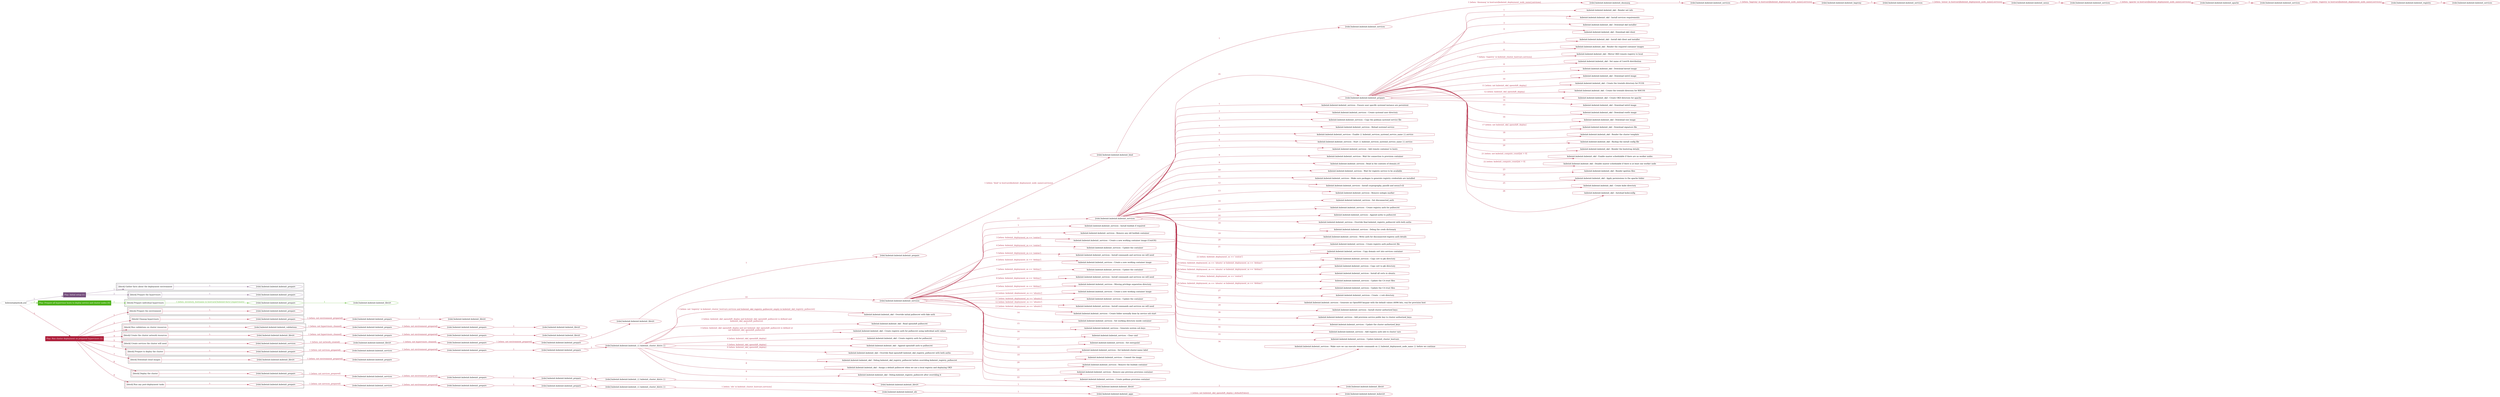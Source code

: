 digraph {
	graph [concentrate=true ordering=in rankdir=LR ratio=fill]
	edge [esep=5 sep=10]
	"kubeinit/playbook.yml" [id=root_node style=dotted]
	play_7244cbca [label="Play: Initial setup (1)" color="#764f7d" fontcolor="#ffffff" id=play_7244cbca shape=box style=filled tooltip=localhost]
	"kubeinit/playbook.yml" -> play_7244cbca [label="1 " color="#764f7d" fontcolor="#764f7d" id=edge_8c46cb9f labeltooltip="1 " tooltip="1 "]
	subgraph "kubeinit.kubeinit.kubeinit_prepare" {
		role_056309fc [label="[role] kubeinit.kubeinit.kubeinit_prepare" color="#764f7d" id=role_056309fc tooltip="kubeinit.kubeinit.kubeinit_prepare"]
	}
	subgraph "kubeinit.kubeinit.kubeinit_prepare" {
		role_f5d8a296 [label="[role] kubeinit.kubeinit.kubeinit_prepare" color="#764f7d" id=role_f5d8a296 tooltip="kubeinit.kubeinit.kubeinit_prepare"]
	}
	subgraph "Play: Initial setup (1)" {
		play_7244cbca -> block_8e453657 [label=1 color="#764f7d" fontcolor="#764f7d" id=edge_1a73a350 labeltooltip=1 tooltip=1]
		subgraph cluster_block_8e453657 {
			block_8e453657 [label="[block] Gather facts about the deployment environment" color="#764f7d" id=block_8e453657 labeltooltip="Gather facts about the deployment environment" shape=box tooltip="Gather facts about the deployment environment"]
			block_8e453657 -> role_056309fc [label="1 " color="#764f7d" fontcolor="#764f7d" id=edge_3c47a708 labeltooltip="1 " tooltip="1 "]
		}
		play_7244cbca -> block_e63cddb7 [label=2 color="#764f7d" fontcolor="#764f7d" id=edge_880c8cf2 labeltooltip=2 tooltip=2]
		subgraph cluster_block_e63cddb7 {
			block_e63cddb7 [label="[block] Prepare the hypervisors" color="#764f7d" id=block_e63cddb7 labeltooltip="Prepare the hypervisors" shape=box tooltip="Prepare the hypervisors"]
			block_e63cddb7 -> role_f5d8a296 [label="1 " color="#764f7d" fontcolor="#764f7d" id=edge_1d570bc6 labeltooltip="1 " tooltip="1 "]
		}
	}
	play_3b3c76b0 [label="Play: Prepare all hypervisor hosts to deploy service and cluster nodes (0)" color="#4eb319" fontcolor="#ffffff" id=play_3b3c76b0 shape=box style=filled tooltip="Play: Prepare all hypervisor hosts to deploy service and cluster nodes (0)"]
	"kubeinit/playbook.yml" -> play_3b3c76b0 [label="2 " color="#4eb319" fontcolor="#4eb319" id=edge_30462426 labeltooltip="2 " tooltip="2 "]
	subgraph "kubeinit.kubeinit.kubeinit_libvirt" {
		role_2f7f8d1a [label="[role] kubeinit.kubeinit.kubeinit_libvirt" color="#4eb319" id=role_2f7f8d1a tooltip="kubeinit.kubeinit.kubeinit_libvirt"]
	}
	subgraph "kubeinit.kubeinit.kubeinit_prepare" {
		role_120aa540 [label="[role] kubeinit.kubeinit.kubeinit_prepare" color="#4eb319" id=role_120aa540 tooltip="kubeinit.kubeinit.kubeinit_prepare"]
		role_120aa540 -> role_2f7f8d1a [label="1 " color="#4eb319" fontcolor="#4eb319" id=edge_52e67042 labeltooltip="1 " tooltip="1 "]
	}
	subgraph "Play: Prepare all hypervisor hosts to deploy service and cluster nodes (0)" {
		play_3b3c76b0 -> block_cb09d1ff [label=1 color="#4eb319" fontcolor="#4eb319" id=edge_22bba109 labeltooltip=1 tooltip=1]
		subgraph cluster_block_cb09d1ff {
			block_cb09d1ff [label="[block] Prepare individual hypervisors" color="#4eb319" id=block_cb09d1ff labeltooltip="Prepare individual hypervisors" shape=box tooltip="Prepare individual hypervisors"]
			block_cb09d1ff -> role_120aa540 [label="1 [when: inventory_hostname in hostvars['kubeinit-facts'].hypervisors]" color="#4eb319" fontcolor="#4eb319" id=edge_58343ee6 labeltooltip="1 [when: inventory_hostname in hostvars['kubeinit-facts'].hypervisors]" tooltip="1 [when: inventory_hostname in hostvars['kubeinit-facts'].hypervisors]"]
		}
	}
	play_9c817968 [label="Play: Run cluster deployment on prepared hypervisors (1)" color="#ae1e3a" fontcolor="#ffffff" id=play_9c817968 shape=box style=filled tooltip=localhost]
	"kubeinit/playbook.yml" -> play_9c817968 [label="3 " color="#ae1e3a" fontcolor="#ae1e3a" id=edge_6f5fa4b4 labeltooltip="3 " tooltip="3 "]
	subgraph "kubeinit.kubeinit.kubeinit_prepare" {
		role_dfc78613 [label="[role] kubeinit.kubeinit.kubeinit_prepare" color="#ae1e3a" id=role_dfc78613 tooltip="kubeinit.kubeinit.kubeinit_prepare"]
	}
	subgraph "kubeinit.kubeinit.kubeinit_libvirt" {
		role_387c5509 [label="[role] kubeinit.kubeinit.kubeinit_libvirt" color="#ae1e3a" id=role_387c5509 tooltip="kubeinit.kubeinit.kubeinit_libvirt"]
	}
	subgraph "kubeinit.kubeinit.kubeinit_prepare" {
		role_ab0425a8 [label="[role] kubeinit.kubeinit.kubeinit_prepare" color="#ae1e3a" id=role_ab0425a8 tooltip="kubeinit.kubeinit.kubeinit_prepare"]
		role_ab0425a8 -> role_387c5509 [label="1 " color="#ae1e3a" fontcolor="#ae1e3a" id=edge_b695eee0 labeltooltip="1 " tooltip="1 "]
	}
	subgraph "kubeinit.kubeinit.kubeinit_prepare" {
		role_d4614990 [label="[role] kubeinit.kubeinit.kubeinit_prepare" color="#ae1e3a" id=role_d4614990 tooltip="kubeinit.kubeinit.kubeinit_prepare"]
		role_d4614990 -> role_ab0425a8 [label="1 [when: not environment_prepared]" color="#ae1e3a" fontcolor="#ae1e3a" id=edge_4e7cb09f labeltooltip="1 [when: not environment_prepared]" tooltip="1 [when: not environment_prepared]"]
	}
	subgraph "kubeinit.kubeinit.kubeinit_libvirt" {
		role_7d8de131 [label="[role] kubeinit.kubeinit.kubeinit_libvirt" color="#ae1e3a" id=role_7d8de131 tooltip="kubeinit.kubeinit.kubeinit_libvirt"]
	}
	subgraph "kubeinit.kubeinit.kubeinit_prepare" {
		role_255103a4 [label="[role] kubeinit.kubeinit.kubeinit_prepare" color="#ae1e3a" id=role_255103a4 tooltip="kubeinit.kubeinit.kubeinit_prepare"]
		role_255103a4 -> role_7d8de131 [label="1 " color="#ae1e3a" fontcolor="#ae1e3a" id=edge_34afaaf1 labeltooltip="1 " tooltip="1 "]
	}
	subgraph "kubeinit.kubeinit.kubeinit_prepare" {
		role_d8319e9c [label="[role] kubeinit.kubeinit.kubeinit_prepare" color="#ae1e3a" id=role_d8319e9c tooltip="kubeinit.kubeinit.kubeinit_prepare"]
		role_d8319e9c -> role_255103a4 [label="1 [when: not environment_prepared]" color="#ae1e3a" fontcolor="#ae1e3a" id=edge_5851f68f labeltooltip="1 [when: not environment_prepared]" tooltip="1 [when: not environment_prepared]"]
	}
	subgraph "kubeinit.kubeinit.kubeinit_validations" {
		role_1ff087bc [label="[role] kubeinit.kubeinit.kubeinit_validations" color="#ae1e3a" id=role_1ff087bc tooltip="kubeinit.kubeinit.kubeinit_validations"]
		role_1ff087bc -> role_d8319e9c [label="1 [when: not hypervisors_cleaned]" color="#ae1e3a" fontcolor="#ae1e3a" id=edge_7f6b2266 labeltooltip="1 [when: not hypervisors_cleaned]" tooltip="1 [when: not hypervisors_cleaned]"]
	}
	subgraph "kubeinit.kubeinit.kubeinit_libvirt" {
		role_61f7b7c7 [label="[role] kubeinit.kubeinit.kubeinit_libvirt" color="#ae1e3a" id=role_61f7b7c7 tooltip="kubeinit.kubeinit.kubeinit_libvirt"]
	}
	subgraph "kubeinit.kubeinit.kubeinit_prepare" {
		role_a86eeb10 [label="[role] kubeinit.kubeinit.kubeinit_prepare" color="#ae1e3a" id=role_a86eeb10 tooltip="kubeinit.kubeinit.kubeinit_prepare"]
		role_a86eeb10 -> role_61f7b7c7 [label="1 " color="#ae1e3a" fontcolor="#ae1e3a" id=edge_d2c24a15 labeltooltip="1 " tooltip="1 "]
	}
	subgraph "kubeinit.kubeinit.kubeinit_prepare" {
		role_4b166888 [label="[role] kubeinit.kubeinit.kubeinit_prepare" color="#ae1e3a" id=role_4b166888 tooltip="kubeinit.kubeinit.kubeinit_prepare"]
		role_4b166888 -> role_a86eeb10 [label="1 [when: not environment_prepared]" color="#ae1e3a" fontcolor="#ae1e3a" id=edge_db6a1db3 labeltooltip="1 [when: not environment_prepared]" tooltip="1 [when: not environment_prepared]"]
	}
	subgraph "kubeinit.kubeinit.kubeinit_libvirt" {
		role_df77749a [label="[role] kubeinit.kubeinit.kubeinit_libvirt" color="#ae1e3a" id=role_df77749a tooltip="kubeinit.kubeinit.kubeinit_libvirt"]
		role_df77749a -> role_4b166888 [label="1 [when: not hypervisors_cleaned]" color="#ae1e3a" fontcolor="#ae1e3a" id=edge_80adf46d labeltooltip="1 [when: not hypervisors_cleaned]" tooltip="1 [when: not hypervisors_cleaned]"]
	}
	subgraph "kubeinit.kubeinit.kubeinit_services" {
		role_42ec4fb4 [label="[role] kubeinit.kubeinit.kubeinit_services" color="#ae1e3a" id=role_42ec4fb4 tooltip="kubeinit.kubeinit.kubeinit_services"]
	}
	subgraph "kubeinit.kubeinit.kubeinit_registry" {
		role_f5d7eaae [label="[role] kubeinit.kubeinit.kubeinit_registry" color="#ae1e3a" id=role_f5d7eaae tooltip="kubeinit.kubeinit.kubeinit_registry"]
		role_f5d7eaae -> role_42ec4fb4 [label="1 " color="#ae1e3a" fontcolor="#ae1e3a" id=edge_e398753b labeltooltip="1 " tooltip="1 "]
	}
	subgraph "kubeinit.kubeinit.kubeinit_services" {
		role_2dd66c61 [label="[role] kubeinit.kubeinit.kubeinit_services" color="#ae1e3a" id=role_2dd66c61 tooltip="kubeinit.kubeinit.kubeinit_services"]
		role_2dd66c61 -> role_f5d7eaae [label="1 [when: 'registry' in hostvars[kubeinit_deployment_node_name].services]" color="#ae1e3a" fontcolor="#ae1e3a" id=edge_a56c59ac labeltooltip="1 [when: 'registry' in hostvars[kubeinit_deployment_node_name].services]" tooltip="1 [when: 'registry' in hostvars[kubeinit_deployment_node_name].services]"]
	}
	subgraph "kubeinit.kubeinit.kubeinit_apache" {
		role_d6082b2e [label="[role] kubeinit.kubeinit.kubeinit_apache" color="#ae1e3a" id=role_d6082b2e tooltip="kubeinit.kubeinit.kubeinit_apache"]
		role_d6082b2e -> role_2dd66c61 [label="1 " color="#ae1e3a" fontcolor="#ae1e3a" id=edge_42e15c46 labeltooltip="1 " tooltip="1 "]
	}
	subgraph "kubeinit.kubeinit.kubeinit_services" {
		role_679e1859 [label="[role] kubeinit.kubeinit.kubeinit_services" color="#ae1e3a" id=role_679e1859 tooltip="kubeinit.kubeinit.kubeinit_services"]
		role_679e1859 -> role_d6082b2e [label="1 [when: 'apache' in hostvars[kubeinit_deployment_node_name].services]" color="#ae1e3a" fontcolor="#ae1e3a" id=edge_440a480d labeltooltip="1 [when: 'apache' in hostvars[kubeinit_deployment_node_name].services]" tooltip="1 [when: 'apache' in hostvars[kubeinit_deployment_node_name].services]"]
	}
	subgraph "kubeinit.kubeinit.kubeinit_nexus" {
		role_3b9dc1d5 [label="[role] kubeinit.kubeinit.kubeinit_nexus" color="#ae1e3a" id=role_3b9dc1d5 tooltip="kubeinit.kubeinit.kubeinit_nexus"]
		role_3b9dc1d5 -> role_679e1859 [label="1 " color="#ae1e3a" fontcolor="#ae1e3a" id=edge_3bd56dc3 labeltooltip="1 " tooltip="1 "]
	}
	subgraph "kubeinit.kubeinit.kubeinit_services" {
		role_73e7c7c5 [label="[role] kubeinit.kubeinit.kubeinit_services" color="#ae1e3a" id=role_73e7c7c5 tooltip="kubeinit.kubeinit.kubeinit_services"]
		role_73e7c7c5 -> role_3b9dc1d5 [label="1 [when: 'nexus' in hostvars[kubeinit_deployment_node_name].services]" color="#ae1e3a" fontcolor="#ae1e3a" id=edge_f7e229b3 labeltooltip="1 [when: 'nexus' in hostvars[kubeinit_deployment_node_name].services]" tooltip="1 [when: 'nexus' in hostvars[kubeinit_deployment_node_name].services]"]
	}
	subgraph "kubeinit.kubeinit.kubeinit_haproxy" {
		role_35895338 [label="[role] kubeinit.kubeinit.kubeinit_haproxy" color="#ae1e3a" id=role_35895338 tooltip="kubeinit.kubeinit.kubeinit_haproxy"]
		role_35895338 -> role_73e7c7c5 [label="1 " color="#ae1e3a" fontcolor="#ae1e3a" id=edge_2d04643c labeltooltip="1 " tooltip="1 "]
	}
	subgraph "kubeinit.kubeinit.kubeinit_services" {
		role_4cca491d [label="[role] kubeinit.kubeinit.kubeinit_services" color="#ae1e3a" id=role_4cca491d tooltip="kubeinit.kubeinit.kubeinit_services"]
		role_4cca491d -> role_35895338 [label="1 [when: 'haproxy' in hostvars[kubeinit_deployment_node_name].services]" color="#ae1e3a" fontcolor="#ae1e3a" id=edge_1f01b32f labeltooltip="1 [when: 'haproxy' in hostvars[kubeinit_deployment_node_name].services]" tooltip="1 [when: 'haproxy' in hostvars[kubeinit_deployment_node_name].services]"]
	}
	subgraph "kubeinit.kubeinit.kubeinit_dnsmasq" {
		role_6620469e [label="[role] kubeinit.kubeinit.kubeinit_dnsmasq" color="#ae1e3a" id=role_6620469e tooltip="kubeinit.kubeinit.kubeinit_dnsmasq"]
		role_6620469e -> role_4cca491d [label="1 " color="#ae1e3a" fontcolor="#ae1e3a" id=edge_05216822 labeltooltip="1 " tooltip="1 "]
	}
	subgraph "kubeinit.kubeinit.kubeinit_services" {
		role_5835843b [label="[role] kubeinit.kubeinit.kubeinit_services" color="#ae1e3a" id=role_5835843b tooltip="kubeinit.kubeinit.kubeinit_services"]
		role_5835843b -> role_6620469e [label="1 [when: 'dnsmasq' in hostvars[kubeinit_deployment_node_name].services]" color="#ae1e3a" fontcolor="#ae1e3a" id=edge_e4ce5abf labeltooltip="1 [when: 'dnsmasq' in hostvars[kubeinit_deployment_node_name].services]" tooltip="1 [when: 'dnsmasq' in hostvars[kubeinit_deployment_node_name].services]"]
	}
	subgraph "kubeinit.kubeinit.kubeinit_bind" {
		role_25ae6ed9 [label="[role] kubeinit.kubeinit.kubeinit_bind" color="#ae1e3a" id=role_25ae6ed9 tooltip="kubeinit.kubeinit.kubeinit_bind"]
		role_25ae6ed9 -> role_5835843b [label="1 " color="#ae1e3a" fontcolor="#ae1e3a" id=edge_f360071b labeltooltip="1 " tooltip="1 "]
	}
	subgraph "kubeinit.kubeinit.kubeinit_prepare" {
		role_aa363654 [label="[role] kubeinit.kubeinit.kubeinit_prepare" color="#ae1e3a" id=role_aa363654 tooltip="kubeinit.kubeinit.kubeinit_prepare"]
		role_aa363654 -> role_25ae6ed9 [label="1 [when: 'bind' in hostvars[kubeinit_deployment_node_name].services]" color="#ae1e3a" fontcolor="#ae1e3a" id=edge_71e5c7a3 labeltooltip="1 [when: 'bind' in hostvars[kubeinit_deployment_node_name].services]" tooltip="1 [when: 'bind' in hostvars[kubeinit_deployment_node_name].services]"]
	}
	subgraph "kubeinit.kubeinit.kubeinit_libvirt" {
		role_3ba80bcf [label="[role] kubeinit.kubeinit.kubeinit_libvirt" color="#ae1e3a" id=role_3ba80bcf tooltip="kubeinit.kubeinit.kubeinit_libvirt"]
		role_3ba80bcf -> role_aa363654 [label="1 " color="#ae1e3a" fontcolor="#ae1e3a" id=edge_e6f963f7 labeltooltip="1 " tooltip="1 "]
	}
	subgraph "kubeinit.kubeinit.kubeinit_prepare" {
		role_ff5cf996 [label="[role] kubeinit.kubeinit.kubeinit_prepare" color="#ae1e3a" id=role_ff5cf996 tooltip="kubeinit.kubeinit.kubeinit_prepare"]
		role_ff5cf996 -> role_3ba80bcf [label="1 " color="#ae1e3a" fontcolor="#ae1e3a" id=edge_f5a60d33 labeltooltip="1 " tooltip="1 "]
	}
	subgraph "kubeinit.kubeinit.kubeinit_prepare" {
		role_6962d2d2 [label="[role] kubeinit.kubeinit.kubeinit_prepare" color="#ae1e3a" id=role_6962d2d2 tooltip="kubeinit.kubeinit.kubeinit_prepare"]
		role_6962d2d2 -> role_ff5cf996 [label="1 [when: not environment_prepared]" color="#ae1e3a" fontcolor="#ae1e3a" id=edge_9edd0f63 labeltooltip="1 [when: not environment_prepared]" tooltip="1 [when: not environment_prepared]"]
	}
	subgraph "kubeinit.kubeinit.kubeinit_libvirt" {
		role_8a3b1045 [label="[role] kubeinit.kubeinit.kubeinit_libvirt" color="#ae1e3a" id=role_8a3b1045 tooltip="kubeinit.kubeinit.kubeinit_libvirt"]
		role_8a3b1045 -> role_6962d2d2 [label="1 [when: not hypervisors_cleaned]" color="#ae1e3a" fontcolor="#ae1e3a" id=edge_b5b4fc83 labeltooltip="1 [when: not hypervisors_cleaned]" tooltip="1 [when: not hypervisors_cleaned]"]
	}
	subgraph "kubeinit.kubeinit.kubeinit_services" {
		role_3efa01d3 [label="[role] kubeinit.kubeinit.kubeinit_services" color="#ae1e3a" id=role_3efa01d3 tooltip="kubeinit.kubeinit.kubeinit_services"]
		role_3efa01d3 -> role_8a3b1045 [label="1 [when: not network_created]" color="#ae1e3a" fontcolor="#ae1e3a" id=edge_65bd4870 labeltooltip="1 [when: not network_created]" tooltip="1 [when: not network_created]"]
	}
	subgraph "kubeinit.kubeinit.kubeinit_prepare" {
		role_a7530bdf [label="[role] kubeinit.kubeinit.kubeinit_prepare" color="#ae1e3a" id=role_a7530bdf tooltip="kubeinit.kubeinit.kubeinit_prepare"]
		task_7a1e5d0e [label="kubeinit.kubeinit.kubeinit_okd : Render net info" color="#ae1e3a" id=task_7a1e5d0e shape=octagon tooltip="kubeinit.kubeinit.kubeinit_okd : Render net info"]
		role_a7530bdf -> task_7a1e5d0e [label="1 " color="#ae1e3a" fontcolor="#ae1e3a" id=edge_e08d62f1 labeltooltip="1 " tooltip="1 "]
		task_034df7fc [label="kubeinit.kubeinit.kubeinit_okd : Install services requirements" color="#ae1e3a" id=task_034df7fc shape=octagon tooltip="kubeinit.kubeinit.kubeinit_okd : Install services requirements"]
		role_a7530bdf -> task_034df7fc [label="2 " color="#ae1e3a" fontcolor="#ae1e3a" id=edge_208842ce labeltooltip="2 " tooltip="2 "]
		task_8a43b712 [label="kubeinit.kubeinit.kubeinit_okd : Download okd installer" color="#ae1e3a" id=task_8a43b712 shape=octagon tooltip="kubeinit.kubeinit.kubeinit_okd : Download okd installer"]
		role_a7530bdf -> task_8a43b712 [label="3 " color="#ae1e3a" fontcolor="#ae1e3a" id=edge_053f151f labeltooltip="3 " tooltip="3 "]
		task_c93739ff [label="kubeinit.kubeinit.kubeinit_okd : Download okd client" color="#ae1e3a" id=task_c93739ff shape=octagon tooltip="kubeinit.kubeinit.kubeinit_okd : Download okd client"]
		role_a7530bdf -> task_c93739ff [label="4 " color="#ae1e3a" fontcolor="#ae1e3a" id=edge_9f5f4222 labeltooltip="4 " tooltip="4 "]
		task_ea4b13eb [label="kubeinit.kubeinit.kubeinit_okd : Install okd client and installer" color="#ae1e3a" id=task_ea4b13eb shape=octagon tooltip="kubeinit.kubeinit.kubeinit_okd : Install okd client and installer"]
		role_a7530bdf -> task_ea4b13eb [label="5 " color="#ae1e3a" fontcolor="#ae1e3a" id=edge_986fdbe9 labeltooltip="5 " tooltip="5 "]
		task_7fcf0843 [label="kubeinit.kubeinit.kubeinit_okd : Render the required container images" color="#ae1e3a" id=task_7fcf0843 shape=octagon tooltip="kubeinit.kubeinit.kubeinit_okd : Render the required container images"]
		role_a7530bdf -> task_7fcf0843 [label="6 " color="#ae1e3a" fontcolor="#ae1e3a" id=edge_929e6c69 labeltooltip="6 " tooltip="6 "]
		task_393c7325 [label="kubeinit.kubeinit.kubeinit_okd : Mirror OKD remote registry to local" color="#ae1e3a" id=task_393c7325 shape=octagon tooltip="kubeinit.kubeinit.kubeinit_okd : Mirror OKD remote registry to local"]
		role_a7530bdf -> task_393c7325 [label="7 [when: 'registry' in kubeinit_cluster_hostvars.services]" color="#ae1e3a" fontcolor="#ae1e3a" id=edge_2e9cded5 labeltooltip="7 [when: 'registry' in kubeinit_cluster_hostvars.services]" tooltip="7 [when: 'registry' in kubeinit_cluster_hostvars.services]"]
		task_1e1b969d [label="kubeinit.kubeinit.kubeinit_okd : Set name of CoreOS distribution" color="#ae1e3a" id=task_1e1b969d shape=octagon tooltip="kubeinit.kubeinit.kubeinit_okd : Set name of CoreOS distribution"]
		role_a7530bdf -> task_1e1b969d [label="8 " color="#ae1e3a" fontcolor="#ae1e3a" id=edge_3e536e88 labeltooltip="8 " tooltip="8 "]
		task_36a9dd64 [label="kubeinit.kubeinit.kubeinit_okd : Download kernel image" color="#ae1e3a" id=task_36a9dd64 shape=octagon tooltip="kubeinit.kubeinit.kubeinit_okd : Download kernel image"]
		role_a7530bdf -> task_36a9dd64 [label="9 " color="#ae1e3a" fontcolor="#ae1e3a" id=edge_edec5771 labeltooltip="9 " tooltip="9 "]
		task_dfd01f9a [label="kubeinit.kubeinit.kubeinit_okd : Download initrd image" color="#ae1e3a" id=task_dfd01f9a shape=octagon tooltip="kubeinit.kubeinit.kubeinit_okd : Download initrd image"]
		role_a7530bdf -> task_dfd01f9a [label="10 " color="#ae1e3a" fontcolor="#ae1e3a" id=edge_632f4977 labeltooltip="10 " tooltip="10 "]
		task_868400d3 [label="kubeinit.kubeinit.kubeinit_okd : Create the treeinfo directory for FCOS" color="#ae1e3a" id=task_868400d3 shape=octagon tooltip="kubeinit.kubeinit.kubeinit_okd : Create the treeinfo directory for FCOS"]
		role_a7530bdf -> task_868400d3 [label="11 [when: not kubeinit_okd_openshift_deploy]" color="#ae1e3a" fontcolor="#ae1e3a" id=edge_2c82aeaf labeltooltip="11 [when: not kubeinit_okd_openshift_deploy]" tooltip="11 [when: not kubeinit_okd_openshift_deploy]"]
		task_d79bb8d7 [label="kubeinit.kubeinit.kubeinit_okd : Create the treeinfo directory for RHCOS" color="#ae1e3a" id=task_d79bb8d7 shape=octagon tooltip="kubeinit.kubeinit.kubeinit_okd : Create the treeinfo directory for RHCOS"]
		role_a7530bdf -> task_d79bb8d7 [label="12 [when: kubeinit_okd_openshift_deploy]" color="#ae1e3a" fontcolor="#ae1e3a" id=edge_1cf0ba7e labeltooltip="12 [when: kubeinit_okd_openshift_deploy]" tooltip="12 [when: kubeinit_okd_openshift_deploy]"]
		task_753a6494 [label="kubeinit.kubeinit.kubeinit_okd : Create OKD directory for apache" color="#ae1e3a" id=task_753a6494 shape=octagon tooltip="kubeinit.kubeinit.kubeinit_okd : Create OKD directory for apache"]
		role_a7530bdf -> task_753a6494 [label="13 " color="#ae1e3a" fontcolor="#ae1e3a" id=edge_d5677566 labeltooltip="13 " tooltip="13 "]
		task_d47d9f8a [label="kubeinit.kubeinit.kubeinit_okd : Download initrd image" color="#ae1e3a" id=task_d47d9f8a shape=octagon tooltip="kubeinit.kubeinit.kubeinit_okd : Download initrd image"]
		role_a7530bdf -> task_d47d9f8a [label="14 " color="#ae1e3a" fontcolor="#ae1e3a" id=edge_17b4e566 labeltooltip="14 " tooltip="14 "]
		task_1bc91fae [label="kubeinit.kubeinit.kubeinit_okd : Download rootfs image" color="#ae1e3a" id=task_1bc91fae shape=octagon tooltip="kubeinit.kubeinit.kubeinit_okd : Download rootfs image"]
		role_a7530bdf -> task_1bc91fae [label="15 " color="#ae1e3a" fontcolor="#ae1e3a" id=edge_51079b7a labeltooltip="15 " tooltip="15 "]
		task_6f1af84a [label="kubeinit.kubeinit.kubeinit_okd : Download raw image" color="#ae1e3a" id=task_6f1af84a shape=octagon tooltip="kubeinit.kubeinit.kubeinit_okd : Download raw image"]
		role_a7530bdf -> task_6f1af84a [label="16 " color="#ae1e3a" fontcolor="#ae1e3a" id=edge_91d413ce labeltooltip="16 " tooltip="16 "]
		task_9c906db6 [label="kubeinit.kubeinit.kubeinit_okd : Download signature file" color="#ae1e3a" id=task_9c906db6 shape=octagon tooltip="kubeinit.kubeinit.kubeinit_okd : Download signature file"]
		role_a7530bdf -> task_9c906db6 [label="17 [when: not kubeinit_okd_openshift_deploy]" color="#ae1e3a" fontcolor="#ae1e3a" id=edge_4c4db20a labeltooltip="17 [when: not kubeinit_okd_openshift_deploy]" tooltip="17 [when: not kubeinit_okd_openshift_deploy]"]
		task_d123d1a5 [label="kubeinit.kubeinit.kubeinit_okd : Render the cluster template" color="#ae1e3a" id=task_d123d1a5 shape=octagon tooltip="kubeinit.kubeinit.kubeinit_okd : Render the cluster template"]
		role_a7530bdf -> task_d123d1a5 [label="18 " color="#ae1e3a" fontcolor="#ae1e3a" id=edge_c00b9b47 labeltooltip="18 " tooltip="18 "]
		task_21bd3f27 [label="kubeinit.kubeinit.kubeinit_okd : Backup the install config file" color="#ae1e3a" id=task_21bd3f27 shape=octagon tooltip="kubeinit.kubeinit.kubeinit_okd : Backup the install config file"]
		role_a7530bdf -> task_21bd3f27 [label="19 " color="#ae1e3a" fontcolor="#ae1e3a" id=edge_ab1f54d3 labeltooltip="19 " tooltip="19 "]
		task_32ba1244 [label="kubeinit.kubeinit.kubeinit_okd : Render the bootstrap details" color="#ae1e3a" id=task_32ba1244 shape=octagon tooltip="kubeinit.kubeinit.kubeinit_okd : Render the bootstrap details"]
		role_a7530bdf -> task_32ba1244 [label="20 " color="#ae1e3a" fontcolor="#ae1e3a" id=edge_11afb1ed labeltooltip="20 " tooltip="20 "]
		task_9a4b72b7 [label="kubeinit.kubeinit.kubeinit_okd : Enable master schedulable if there are no worker nodes" color="#ae1e3a" id=task_9a4b72b7 shape=octagon tooltip="kubeinit.kubeinit.kubeinit_okd : Enable master schedulable if there are no worker nodes"]
		role_a7530bdf -> task_9a4b72b7 [label="21 [when: not kubeinit_compute_count|int > 0]" color="#ae1e3a" fontcolor="#ae1e3a" id=edge_cd1c2084 labeltooltip="21 [when: not kubeinit_compute_count|int > 0]" tooltip="21 [when: not kubeinit_compute_count|int > 0]"]
		task_da3f0d55 [label="kubeinit.kubeinit.kubeinit_okd : Disable master schedulable if there is at least one worker node" color="#ae1e3a" id=task_da3f0d55 shape=octagon tooltip="kubeinit.kubeinit.kubeinit_okd : Disable master schedulable if there is at least one worker node"]
		role_a7530bdf -> task_da3f0d55 [label="22 [when: kubeinit_compute_count|int > 0]" color="#ae1e3a" fontcolor="#ae1e3a" id=edge_cee19951 labeltooltip="22 [when: kubeinit_compute_count|int > 0]" tooltip="22 [when: kubeinit_compute_count|int > 0]"]
		task_1c0ae475 [label="kubeinit.kubeinit.kubeinit_okd : Render ignition files" color="#ae1e3a" id=task_1c0ae475 shape=octagon tooltip="kubeinit.kubeinit.kubeinit_okd : Render ignition files"]
		role_a7530bdf -> task_1c0ae475 [label="23 " color="#ae1e3a" fontcolor="#ae1e3a" id=edge_b7d1c36b labeltooltip="23 " tooltip="23 "]
		task_3feaf7b0 [label="kubeinit.kubeinit.kubeinit_okd : Apply permissions to the apache folder" color="#ae1e3a" id=task_3feaf7b0 shape=octagon tooltip="kubeinit.kubeinit.kubeinit_okd : Apply permissions to the apache folder"]
		role_a7530bdf -> task_3feaf7b0 [label="24 " color="#ae1e3a" fontcolor="#ae1e3a" id=edge_dddcde5b labeltooltip="24 " tooltip="24 "]
		task_826d53c5 [label="kubeinit.kubeinit.kubeinit_okd : Create kube directory" color="#ae1e3a" id=task_826d53c5 shape=octagon tooltip="kubeinit.kubeinit.kubeinit_okd : Create kube directory"]
		role_a7530bdf -> task_826d53c5 [label="25 " color="#ae1e3a" fontcolor="#ae1e3a" id=edge_26bbccf4 labeltooltip="25 " tooltip="25 "]
		task_23c383f7 [label="kubeinit.kubeinit.kubeinit_okd : Autoload kubeconfig" color="#ae1e3a" id=task_23c383f7 shape=octagon tooltip="kubeinit.kubeinit.kubeinit_okd : Autoload kubeconfig"]
		role_a7530bdf -> task_23c383f7 [label="26 " color="#ae1e3a" fontcolor="#ae1e3a" id=edge_c515dbaa labeltooltip="26 " tooltip="26 "]
	}
	subgraph "kubeinit.kubeinit.kubeinit_services" {
		role_821faf18 [label="[role] kubeinit.kubeinit.kubeinit_services" color="#ae1e3a" id=role_821faf18 tooltip="kubeinit.kubeinit.kubeinit_services"]
		task_bd610b14 [label="kubeinit.kubeinit.kubeinit_services : Ensure user specific systemd instance are persistent" color="#ae1e3a" id=task_bd610b14 shape=octagon tooltip="kubeinit.kubeinit.kubeinit_services : Ensure user specific systemd instance are persistent"]
		role_821faf18 -> task_bd610b14 [label="1 " color="#ae1e3a" fontcolor="#ae1e3a" id=edge_c3a6898b labeltooltip="1 " tooltip="1 "]
		task_20464017 [label="kubeinit.kubeinit.kubeinit_services : Create systemd user directory" color="#ae1e3a" id=task_20464017 shape=octagon tooltip="kubeinit.kubeinit.kubeinit_services : Create systemd user directory"]
		role_821faf18 -> task_20464017 [label="2 " color="#ae1e3a" fontcolor="#ae1e3a" id=edge_79be2719 labeltooltip="2 " tooltip="2 "]
		task_d70227b9 [label="kubeinit.kubeinit.kubeinit_services : Copy the podman systemd service file" color="#ae1e3a" id=task_d70227b9 shape=octagon tooltip="kubeinit.kubeinit.kubeinit_services : Copy the podman systemd service file"]
		role_821faf18 -> task_d70227b9 [label="3 " color="#ae1e3a" fontcolor="#ae1e3a" id=edge_00d78958 labeltooltip="3 " tooltip="3 "]
		task_5512cac5 [label="kubeinit.kubeinit.kubeinit_services : Reload systemd service" color="#ae1e3a" id=task_5512cac5 shape=octagon tooltip="kubeinit.kubeinit.kubeinit_services : Reload systemd service"]
		role_821faf18 -> task_5512cac5 [label="4 " color="#ae1e3a" fontcolor="#ae1e3a" id=edge_40399638 labeltooltip="4 " tooltip="4 "]
		task_56348b20 [label="kubeinit.kubeinit.kubeinit_services : Enable {{ kubeinit_services_systemd_service_name }}.service" color="#ae1e3a" id=task_56348b20 shape=octagon tooltip="kubeinit.kubeinit.kubeinit_services : Enable {{ kubeinit_services_systemd_service_name }}.service"]
		role_821faf18 -> task_56348b20 [label="5 " color="#ae1e3a" fontcolor="#ae1e3a" id=edge_0fd889e8 labeltooltip="5 " tooltip="5 "]
		task_7f60ef80 [label="kubeinit.kubeinit.kubeinit_services : Start {{ kubeinit_services_systemd_service_name }}.service" color="#ae1e3a" id=task_7f60ef80 shape=octagon tooltip="kubeinit.kubeinit.kubeinit_services : Start {{ kubeinit_services_systemd_service_name }}.service"]
		role_821faf18 -> task_7f60ef80 [label="6 " color="#ae1e3a" fontcolor="#ae1e3a" id=edge_46ab95aa labeltooltip="6 " tooltip="6 "]
		task_e3ac35ca [label="kubeinit.kubeinit.kubeinit_services : Add remote container to hosts" color="#ae1e3a" id=task_e3ac35ca shape=octagon tooltip="kubeinit.kubeinit.kubeinit_services : Add remote container to hosts"]
		role_821faf18 -> task_e3ac35ca [label="7 " color="#ae1e3a" fontcolor="#ae1e3a" id=edge_9162977b labeltooltip="7 " tooltip="7 "]
		task_d0339de7 [label="kubeinit.kubeinit.kubeinit_services : Wait for connection to provision container" color="#ae1e3a" id=task_d0339de7 shape=octagon tooltip="kubeinit.kubeinit.kubeinit_services : Wait for connection to provision container"]
		role_821faf18 -> task_d0339de7 [label="8 " color="#ae1e3a" fontcolor="#ae1e3a" id=edge_24ea9d21 labeltooltip="8 " tooltip="8 "]
		task_5595f101 [label="kubeinit.kubeinit.kubeinit_services : Read in the contents of domain.crt" color="#ae1e3a" id=task_5595f101 shape=octagon tooltip="kubeinit.kubeinit.kubeinit_services : Read in the contents of domain.crt"]
		role_821faf18 -> task_5595f101 [label="9 " color="#ae1e3a" fontcolor="#ae1e3a" id=edge_8ee4afa3 labeltooltip="9 " tooltip="9 "]
		task_4ae28cb5 [label="kubeinit.kubeinit.kubeinit_services : Wait for registry service to be available" color="#ae1e3a" id=task_4ae28cb5 shape=octagon tooltip="kubeinit.kubeinit.kubeinit_services : Wait for registry service to be available"]
		role_821faf18 -> task_4ae28cb5 [label="10 " color="#ae1e3a" fontcolor="#ae1e3a" id=edge_4bb289a0 labeltooltip="10 " tooltip="10 "]
		task_1c2af6d2 [label="kubeinit.kubeinit.kubeinit_services : Make sure packages to generate registry credentials are installed" color="#ae1e3a" id=task_1c2af6d2 shape=octagon tooltip="kubeinit.kubeinit.kubeinit_services : Make sure packages to generate registry credentials are installed"]
		role_821faf18 -> task_1c2af6d2 [label="11 " color="#ae1e3a" fontcolor="#ae1e3a" id=edge_8bf94fd0 labeltooltip="11 " tooltip="11 "]
		task_e370cf7f [label="kubeinit.kubeinit.kubeinit_services : Install cryptography, passlib and nexus3-cli" color="#ae1e3a" id=task_e370cf7f shape=octagon tooltip="kubeinit.kubeinit.kubeinit_services : Install cryptography, passlib and nexus3-cli"]
		role_821faf18 -> task_e370cf7f [label="12 " color="#ae1e3a" fontcolor="#ae1e3a" id=edge_9061009d labeltooltip="12 " tooltip="12 "]
		task_bcef26f8 [label="kubeinit.kubeinit.kubeinit_services : Remove nologin marker" color="#ae1e3a" id=task_bcef26f8 shape=octagon tooltip="kubeinit.kubeinit.kubeinit_services : Remove nologin marker"]
		role_821faf18 -> task_bcef26f8 [label="13 " color="#ae1e3a" fontcolor="#ae1e3a" id=edge_6b0661ba labeltooltip="13 " tooltip="13 "]
		task_3240f2a7 [label="kubeinit.kubeinit.kubeinit_services : Set disconnected_auth" color="#ae1e3a" id=task_3240f2a7 shape=octagon tooltip="kubeinit.kubeinit.kubeinit_services : Set disconnected_auth"]
		role_821faf18 -> task_3240f2a7 [label="14 " color="#ae1e3a" fontcolor="#ae1e3a" id=edge_25e09a09 labeltooltip="14 " tooltip="14 "]
		task_d222278b [label="kubeinit.kubeinit.kubeinit_services : Create registry auth for pullsecret" color="#ae1e3a" id=task_d222278b shape=octagon tooltip="kubeinit.kubeinit.kubeinit_services : Create registry auth for pullsecret"]
		role_821faf18 -> task_d222278b [label="15 " color="#ae1e3a" fontcolor="#ae1e3a" id=edge_fe2e9d9e labeltooltip="15 " tooltip="15 "]
		task_57687a26 [label="kubeinit.kubeinit.kubeinit_services : Append auths to pullsecret" color="#ae1e3a" id=task_57687a26 shape=octagon tooltip="kubeinit.kubeinit.kubeinit_services : Append auths to pullsecret"]
		role_821faf18 -> task_57687a26 [label="16 " color="#ae1e3a" fontcolor="#ae1e3a" id=edge_01c63c62 labeltooltip="16 " tooltip="16 "]
		task_5c33b305 [label="kubeinit.kubeinit.kubeinit_services : Override final kubeinit_registry_pullsecret with both auths" color="#ae1e3a" id=task_5c33b305 shape=octagon tooltip="kubeinit.kubeinit.kubeinit_services : Override final kubeinit_registry_pullsecret with both auths"]
		role_821faf18 -> task_5c33b305 [label="17 " color="#ae1e3a" fontcolor="#ae1e3a" id=edge_037b60e7 labeltooltip="17 " tooltip="17 "]
		task_a7e7553a [label="kubeinit.kubeinit.kubeinit_services : Debug the creds dictionary" color="#ae1e3a" id=task_a7e7553a shape=octagon tooltip="kubeinit.kubeinit.kubeinit_services : Debug the creds dictionary"]
		role_821faf18 -> task_a7e7553a [label="18 " color="#ae1e3a" fontcolor="#ae1e3a" id=edge_28c9216f labeltooltip="18 " tooltip="18 "]
		task_13cfd106 [label="kubeinit.kubeinit.kubeinit_services : Write auth for disconnected registry auth details" color="#ae1e3a" id=task_13cfd106 shape=octagon tooltip="kubeinit.kubeinit.kubeinit_services : Write auth for disconnected registry auth details"]
		role_821faf18 -> task_13cfd106 [label="19 " color="#ae1e3a" fontcolor="#ae1e3a" id=edge_ebfc644d labeltooltip="19 " tooltip="19 "]
		task_a5609b29 [label="kubeinit.kubeinit.kubeinit_services : Create registry auth pullsecret file" color="#ae1e3a" id=task_a5609b29 shape=octagon tooltip="kubeinit.kubeinit.kubeinit_services : Create registry auth pullsecret file"]
		role_821faf18 -> task_a5609b29 [label="20 " color="#ae1e3a" fontcolor="#ae1e3a" id=edge_6dffa37e labeltooltip="20 " tooltip="20 "]
		task_83f31212 [label="kubeinit.kubeinit.kubeinit_services : Copy domain cert into services container" color="#ae1e3a" id=task_83f31212 shape=octagon tooltip="kubeinit.kubeinit.kubeinit_services : Copy domain cert into services container"]
		role_821faf18 -> task_83f31212 [label="21 " color="#ae1e3a" fontcolor="#ae1e3a" id=edge_b9c51db7 labeltooltip="21 " tooltip="21 "]
		task_7c1f5ef0 [label="kubeinit.kubeinit.kubeinit_services : Copy cert to pki directory" color="#ae1e3a" id=task_7c1f5ef0 shape=octagon tooltip="kubeinit.kubeinit.kubeinit_services : Copy cert to pki directory"]
		role_821faf18 -> task_7c1f5ef0 [label="22 [when: kubeinit_deployment_os == 'centos']" color="#ae1e3a" fontcolor="#ae1e3a" id=edge_9faa7839 labeltooltip="22 [when: kubeinit_deployment_os == 'centos']" tooltip="22 [when: kubeinit_deployment_os == 'centos']"]
		task_a4c9b8e0 [label="kubeinit.kubeinit.kubeinit_services : Copy cert to pki directory" color="#ae1e3a" id=task_a4c9b8e0 shape=octagon tooltip="kubeinit.kubeinit.kubeinit_services : Copy cert to pki directory"]
		role_821faf18 -> task_a4c9b8e0 [label="23 [when: kubeinit_deployment_os == 'ubuntu' or kubeinit_deployment_os == 'debian']" color="#ae1e3a" fontcolor="#ae1e3a" id=edge_de1a5054 labeltooltip="23 [when: kubeinit_deployment_os == 'ubuntu' or kubeinit_deployment_os == 'debian']" tooltip="23 [when: kubeinit_deployment_os == 'ubuntu' or kubeinit_deployment_os == 'debian']"]
		task_bc464a6a [label="kubeinit.kubeinit.kubeinit_services : Install all certs in ubuntu" color="#ae1e3a" id=task_bc464a6a shape=octagon tooltip="kubeinit.kubeinit.kubeinit_services : Install all certs in ubuntu"]
		role_821faf18 -> task_bc464a6a [label="24 [when: kubeinit_deployment_os == 'ubuntu' or kubeinit_deployment_os == 'debian']" color="#ae1e3a" fontcolor="#ae1e3a" id=edge_9934b805 labeltooltip="24 [when: kubeinit_deployment_os == 'ubuntu' or kubeinit_deployment_os == 'debian']" tooltip="24 [when: kubeinit_deployment_os == 'ubuntu' or kubeinit_deployment_os == 'debian']"]
		task_a141b3fc [label="kubeinit.kubeinit.kubeinit_services : Update the CA trust files" color="#ae1e3a" id=task_a141b3fc shape=octagon tooltip="kubeinit.kubeinit.kubeinit_services : Update the CA trust files"]
		role_821faf18 -> task_a141b3fc [label="25 [when: kubeinit_deployment_os == 'centos']" color="#ae1e3a" fontcolor="#ae1e3a" id=edge_b19ed086 labeltooltip="25 [when: kubeinit_deployment_os == 'centos']" tooltip="25 [when: kubeinit_deployment_os == 'centos']"]
		task_8a1ad150 [label="kubeinit.kubeinit.kubeinit_services : Update the CA trust files" color="#ae1e3a" id=task_8a1ad150 shape=octagon tooltip="kubeinit.kubeinit.kubeinit_services : Update the CA trust files"]
		role_821faf18 -> task_8a1ad150 [label="26 [when: kubeinit_deployment_os == 'ubuntu' or kubeinit_deployment_os == 'debian']" color="#ae1e3a" fontcolor="#ae1e3a" id=edge_bdb29988 labeltooltip="26 [when: kubeinit_deployment_os == 'ubuntu' or kubeinit_deployment_os == 'debian']" tooltip="26 [when: kubeinit_deployment_os == 'ubuntu' or kubeinit_deployment_os == 'debian']"]
		task_a58fba94 [label="kubeinit.kubeinit.kubeinit_services : Create ~/.ssh directory" color="#ae1e3a" id=task_a58fba94 shape=octagon tooltip="kubeinit.kubeinit.kubeinit_services : Create ~/.ssh directory"]
		role_821faf18 -> task_a58fba94 [label="27 " color="#ae1e3a" fontcolor="#ae1e3a" id=edge_b1c8329a labeltooltip="27 " tooltip="27 "]
		task_fea2f670 [label="kubeinit.kubeinit.kubeinit_services : Generate an OpenSSH keypair with the default values (4096 bits, rsa) for provision host" color="#ae1e3a" id=task_fea2f670 shape=octagon tooltip="kubeinit.kubeinit.kubeinit_services : Generate an OpenSSH keypair with the default values (4096 bits, rsa) for provision host"]
		role_821faf18 -> task_fea2f670 [label="28 " color="#ae1e3a" fontcolor="#ae1e3a" id=edge_1b75d882 labeltooltip="28 " tooltip="28 "]
		task_336f25cf [label="kubeinit.kubeinit.kubeinit_services : Install cluster authorized keys" color="#ae1e3a" id=task_336f25cf shape=octagon tooltip="kubeinit.kubeinit.kubeinit_services : Install cluster authorized keys"]
		role_821faf18 -> task_336f25cf [label="29 " color="#ae1e3a" fontcolor="#ae1e3a" id=edge_805f3073 labeltooltip="29 " tooltip="29 "]
		task_0b68e019 [label="kubeinit.kubeinit.kubeinit_services : Add provision service public key to cluster authorized_keys" color="#ae1e3a" id=task_0b68e019 shape=octagon tooltip="kubeinit.kubeinit.kubeinit_services : Add provision service public key to cluster authorized_keys"]
		role_821faf18 -> task_0b68e019 [label="30 " color="#ae1e3a" fontcolor="#ae1e3a" id=edge_16dd1c1b labeltooltip="30 " tooltip="30 "]
		task_96f8aa38 [label="kubeinit.kubeinit.kubeinit_services : Update the cluster authorized_keys" color="#ae1e3a" id=task_96f8aa38 shape=octagon tooltip="kubeinit.kubeinit.kubeinit_services : Update the cluster authorized_keys"]
		role_821faf18 -> task_96f8aa38 [label="31 " color="#ae1e3a" fontcolor="#ae1e3a" id=edge_896901a8 labeltooltip="31 " tooltip="31 "]
		task_8bbbbbbb [label="kubeinit.kubeinit.kubeinit_services : Add registry auth info to cluster vars" color="#ae1e3a" id=task_8bbbbbbb shape=octagon tooltip="kubeinit.kubeinit.kubeinit_services : Add registry auth info to cluster vars"]
		role_821faf18 -> task_8bbbbbbb [label="32 " color="#ae1e3a" fontcolor="#ae1e3a" id=edge_eb6963f4 labeltooltip="32 " tooltip="32 "]
		task_205f960d [label="kubeinit.kubeinit.kubeinit_services : Update kubeinit_cluster_hostvars" color="#ae1e3a" id=task_205f960d shape=octagon tooltip="kubeinit.kubeinit.kubeinit_services : Update kubeinit_cluster_hostvars"]
		role_821faf18 -> task_205f960d [label="33 " color="#ae1e3a" fontcolor="#ae1e3a" id=edge_c3b35390 labeltooltip="33 " tooltip="33 "]
		task_9f765bb3 [label="kubeinit.kubeinit.kubeinit_services : Make sure we can execute remote commands on {{ kubeinit_deployment_node_name }} before we continue" color="#ae1e3a" id=task_9f765bb3 shape=octagon tooltip="kubeinit.kubeinit.kubeinit_services : Make sure we can execute remote commands on {{ kubeinit_deployment_node_name }} before we continue"]
		role_821faf18 -> task_9f765bb3 [label="34 " color="#ae1e3a" fontcolor="#ae1e3a" id=edge_8e577f91 labeltooltip="34 " tooltip="34 "]
		role_821faf18 -> role_a7530bdf [label="35 " color="#ae1e3a" fontcolor="#ae1e3a" id=edge_a4fcabc7 labeltooltip="35 " tooltip="35 "]
	}
	subgraph "kubeinit.kubeinit.kubeinit_services" {
		role_5aa13aaa [label="[role] kubeinit.kubeinit.kubeinit_services" color="#ae1e3a" id=role_5aa13aaa tooltip="kubeinit.kubeinit.kubeinit_services"]
		task_64d48b84 [label="kubeinit.kubeinit.kubeinit_services : Install buildah if required" color="#ae1e3a" id=task_64d48b84 shape=octagon tooltip="kubeinit.kubeinit.kubeinit_services : Install buildah if required"]
		role_5aa13aaa -> task_64d48b84 [label="1 " color="#ae1e3a" fontcolor="#ae1e3a" id=edge_d1ad8ca5 labeltooltip="1 " tooltip="1 "]
		task_3d564e78 [label="kubeinit.kubeinit.kubeinit_services : Remove any old buildah container" color="#ae1e3a" id=task_3d564e78 shape=octagon tooltip="kubeinit.kubeinit.kubeinit_services : Remove any old buildah container"]
		role_5aa13aaa -> task_3d564e78 [label="2 " color="#ae1e3a" fontcolor="#ae1e3a" id=edge_f9ac0b6f labeltooltip="2 " tooltip="2 "]
		task_cdc18160 [label="kubeinit.kubeinit.kubeinit_services : Create a new working container image (CentOS)" color="#ae1e3a" id=task_cdc18160 shape=octagon tooltip="kubeinit.kubeinit.kubeinit_services : Create a new working container image (CentOS)"]
		role_5aa13aaa -> task_cdc18160 [label="3 [when: kubeinit_deployment_os == 'centos']" color="#ae1e3a" fontcolor="#ae1e3a" id=edge_7b281020 labeltooltip="3 [when: kubeinit_deployment_os == 'centos']" tooltip="3 [when: kubeinit_deployment_os == 'centos']"]
		task_c7300626 [label="kubeinit.kubeinit.kubeinit_services : Update the container" color="#ae1e3a" id=task_c7300626 shape=octagon tooltip="kubeinit.kubeinit.kubeinit_services : Update the container"]
		role_5aa13aaa -> task_c7300626 [label="4 [when: kubeinit_deployment_os == 'centos']" color="#ae1e3a" fontcolor="#ae1e3a" id=edge_e0a90432 labeltooltip="4 [when: kubeinit_deployment_os == 'centos']" tooltip="4 [when: kubeinit_deployment_os == 'centos']"]
		task_85c49bb7 [label="kubeinit.kubeinit.kubeinit_services : Install commands and services we will need" color="#ae1e3a" id=task_85c49bb7 shape=octagon tooltip="kubeinit.kubeinit.kubeinit_services : Install commands and services we will need"]
		role_5aa13aaa -> task_85c49bb7 [label="5 [when: kubeinit_deployment_os == 'centos']" color="#ae1e3a" fontcolor="#ae1e3a" id=edge_35afee1a labeltooltip="5 [when: kubeinit_deployment_os == 'centos']" tooltip="5 [when: kubeinit_deployment_os == 'centos']"]
		task_7e595477 [label="kubeinit.kubeinit.kubeinit_services : Create a new working container image" color="#ae1e3a" id=task_7e595477 shape=octagon tooltip="kubeinit.kubeinit.kubeinit_services : Create a new working container image"]
		role_5aa13aaa -> task_7e595477 [label="6 [when: kubeinit_deployment_os == 'debian']" color="#ae1e3a" fontcolor="#ae1e3a" id=edge_bc2ed017 labeltooltip="6 [when: kubeinit_deployment_os == 'debian']" tooltip="6 [when: kubeinit_deployment_os == 'debian']"]
		task_46bb95e5 [label="kubeinit.kubeinit.kubeinit_services : Update the container" color="#ae1e3a" id=task_46bb95e5 shape=octagon tooltip="kubeinit.kubeinit.kubeinit_services : Update the container"]
		role_5aa13aaa -> task_46bb95e5 [label="7 [when: kubeinit_deployment_os == 'debian']" color="#ae1e3a" fontcolor="#ae1e3a" id=edge_6b9fc1b9 labeltooltip="7 [when: kubeinit_deployment_os == 'debian']" tooltip="7 [when: kubeinit_deployment_os == 'debian']"]
		task_6b893350 [label="kubeinit.kubeinit.kubeinit_services : Install commands and services we will need" color="#ae1e3a" id=task_6b893350 shape=octagon tooltip="kubeinit.kubeinit.kubeinit_services : Install commands and services we will need"]
		role_5aa13aaa -> task_6b893350 [label="8 [when: kubeinit_deployment_os == 'debian']" color="#ae1e3a" fontcolor="#ae1e3a" id=edge_01b8792f labeltooltip="8 [when: kubeinit_deployment_os == 'debian']" tooltip="8 [when: kubeinit_deployment_os == 'debian']"]
		task_4073c73e [label="kubeinit.kubeinit.kubeinit_services : Missing privilege separation directory" color="#ae1e3a" id=task_4073c73e shape=octagon tooltip="kubeinit.kubeinit.kubeinit_services : Missing privilege separation directory"]
		role_5aa13aaa -> task_4073c73e [label="9 [when: kubeinit_deployment_os == 'debian']" color="#ae1e3a" fontcolor="#ae1e3a" id=edge_1f4eddf2 labeltooltip="9 [when: kubeinit_deployment_os == 'debian']" tooltip="9 [when: kubeinit_deployment_os == 'debian']"]
		task_e503f8a4 [label="kubeinit.kubeinit.kubeinit_services : Create a new working container image" color="#ae1e3a" id=task_e503f8a4 shape=octagon tooltip="kubeinit.kubeinit.kubeinit_services : Create a new working container image"]
		role_5aa13aaa -> task_e503f8a4 [label="10 [when: kubeinit_deployment_os == 'ubuntu']" color="#ae1e3a" fontcolor="#ae1e3a" id=edge_306a5f4b labeltooltip="10 [when: kubeinit_deployment_os == 'ubuntu']" tooltip="10 [when: kubeinit_deployment_os == 'ubuntu']"]
		task_875dd3b9 [label="kubeinit.kubeinit.kubeinit_services : Update the container" color="#ae1e3a" id=task_875dd3b9 shape=octagon tooltip="kubeinit.kubeinit.kubeinit_services : Update the container"]
		role_5aa13aaa -> task_875dd3b9 [label="11 [when: kubeinit_deployment_os == 'ubuntu']" color="#ae1e3a" fontcolor="#ae1e3a" id=edge_ed08e724 labeltooltip="11 [when: kubeinit_deployment_os == 'ubuntu']" tooltip="11 [when: kubeinit_deployment_os == 'ubuntu']"]
		task_3a05d645 [label="kubeinit.kubeinit.kubeinit_services : Install commands and services we will need" color="#ae1e3a" id=task_3a05d645 shape=octagon tooltip="kubeinit.kubeinit.kubeinit_services : Install commands and services we will need"]
		role_5aa13aaa -> task_3a05d645 [label="12 [when: kubeinit_deployment_os == 'ubuntu']" color="#ae1e3a" fontcolor="#ae1e3a" id=edge_623aeb61 labeltooltip="12 [when: kubeinit_deployment_os == 'ubuntu']" tooltip="12 [when: kubeinit_deployment_os == 'ubuntu']"]
		task_ecc0d1f6 [label="kubeinit.kubeinit.kubeinit_services : Create folder normally done by service ssh start" color="#ae1e3a" id=task_ecc0d1f6 shape=octagon tooltip="kubeinit.kubeinit.kubeinit_services : Create folder normally done by service ssh start"]
		role_5aa13aaa -> task_ecc0d1f6 [label="13 [when: kubeinit_deployment_os == 'ubuntu']" color="#ae1e3a" fontcolor="#ae1e3a" id=edge_94926b71 labeltooltip="13 [when: kubeinit_deployment_os == 'ubuntu']" tooltip="13 [when: kubeinit_deployment_os == 'ubuntu']"]
		task_aacec999 [label="kubeinit.kubeinit.kubeinit_services : Set working directory inside container" color="#ae1e3a" id=task_aacec999 shape=octagon tooltip="kubeinit.kubeinit.kubeinit_services : Set working directory inside container"]
		role_5aa13aaa -> task_aacec999 [label="14 " color="#ae1e3a" fontcolor="#ae1e3a" id=edge_3a8a400f labeltooltip="14 " tooltip="14 "]
		task_e4fa934a [label="kubeinit.kubeinit.kubeinit_services : Generate system ssh keys" color="#ae1e3a" id=task_e4fa934a shape=octagon tooltip="kubeinit.kubeinit.kubeinit_services : Generate system ssh keys"]
		role_5aa13aaa -> task_e4fa934a [label="15 " color="#ae1e3a" fontcolor="#ae1e3a" id=edge_0a775920 labeltooltip="15 " tooltip="15 "]
		task_95ebd6ae [label="kubeinit.kubeinit.kubeinit_services : Clear cmd" color="#ae1e3a" id=task_95ebd6ae shape=octagon tooltip="kubeinit.kubeinit.kubeinit_services : Clear cmd"]
		role_5aa13aaa -> task_95ebd6ae [label="16 " color="#ae1e3a" fontcolor="#ae1e3a" id=edge_8950aa8e labeltooltip="16 " tooltip="16 "]
		task_7977ee77 [label="kubeinit.kubeinit.kubeinit_services : Set entrypoint" color="#ae1e3a" id=task_7977ee77 shape=octagon tooltip="kubeinit.kubeinit.kubeinit_services : Set entrypoint"]
		role_5aa13aaa -> task_7977ee77 [label="17 " color="#ae1e3a" fontcolor="#ae1e3a" id=edge_805e40f9 labeltooltip="17 " tooltip="17 "]
		task_3484371d [label="kubeinit.kubeinit.kubeinit_services : Set kubeinit-cluster-name label" color="#ae1e3a" id=task_3484371d shape=octagon tooltip="kubeinit.kubeinit.kubeinit_services : Set kubeinit-cluster-name label"]
		role_5aa13aaa -> task_3484371d [label="18 " color="#ae1e3a" fontcolor="#ae1e3a" id=edge_4e859fba labeltooltip="18 " tooltip="18 "]
		task_cc281388 [label="kubeinit.kubeinit.kubeinit_services : Commit the image" color="#ae1e3a" id=task_cc281388 shape=octagon tooltip="kubeinit.kubeinit.kubeinit_services : Commit the image"]
		role_5aa13aaa -> task_cc281388 [label="19 " color="#ae1e3a" fontcolor="#ae1e3a" id=edge_2d5b7f73 labeltooltip="19 " tooltip="19 "]
		task_898553f3 [label="kubeinit.kubeinit.kubeinit_services : Remove the buildah container" color="#ae1e3a" id=task_898553f3 shape=octagon tooltip="kubeinit.kubeinit.kubeinit_services : Remove the buildah container"]
		role_5aa13aaa -> task_898553f3 [label="20 " color="#ae1e3a" fontcolor="#ae1e3a" id=edge_185b89d8 labeltooltip="20 " tooltip="20 "]
		task_22b0967b [label="kubeinit.kubeinit.kubeinit_services : Remove any previous provision container" color="#ae1e3a" id=task_22b0967b shape=octagon tooltip="kubeinit.kubeinit.kubeinit_services : Remove any previous provision container"]
		role_5aa13aaa -> task_22b0967b [label="21 " color="#ae1e3a" fontcolor="#ae1e3a" id=edge_320a8ef3 labeltooltip="21 " tooltip="21 "]
		task_8ca20688 [label="kubeinit.kubeinit.kubeinit_services : Create podman provision container" color="#ae1e3a" id=task_8ca20688 shape=octagon tooltip="kubeinit.kubeinit.kubeinit_services : Create podman provision container"]
		role_5aa13aaa -> task_8ca20688 [label="22 " color="#ae1e3a" fontcolor="#ae1e3a" id=edge_f1a8cc59 labeltooltip="22 " tooltip="22 "]
		role_5aa13aaa -> role_821faf18 [label="23 " color="#ae1e3a" fontcolor="#ae1e3a" id=edge_df7bc064 labeltooltip="23 " tooltip="23 "]
	}
	subgraph "kubeinit.kubeinit.kubeinit_{{ kubeinit_cluster_distro }}" {
		role_e9fa96d7 [label="[role] kubeinit.kubeinit.kubeinit_{{ kubeinit_cluster_distro }}" color="#ae1e3a" id=role_e9fa96d7 tooltip="kubeinit.kubeinit.kubeinit_{{ kubeinit_cluster_distro }}"]
		task_78c50b95 [label="kubeinit.kubeinit.kubeinit_okd : Override initial pullsecret with fake auth" color="#ae1e3a" id=task_78c50b95 shape=octagon tooltip="kubeinit.kubeinit.kubeinit_okd : Override initial pullsecret with fake auth"]
		role_e9fa96d7 -> task_78c50b95 [label="1 [when: not 'registry' in kubeinit_cluster_hostvars.services and kubeinit_okd_registry_pullsecret_empty in kubeinit_okd_registry_pullsecret]" color="#ae1e3a" fontcolor="#ae1e3a" id=edge_1f9e90a1 labeltooltip="1 [when: not 'registry' in kubeinit_cluster_hostvars.services and kubeinit_okd_registry_pullsecret_empty in kubeinit_okd_registry_pullsecret]" tooltip="1 [when: not 'registry' in kubeinit_cluster_hostvars.services and kubeinit_okd_registry_pullsecret_empty in kubeinit_okd_registry_pullsecret]"]
		task_9fb02cd5 [label="kubeinit.kubeinit.kubeinit_okd : Read openshift pullsecret" color="#ae1e3a" id=task_9fb02cd5 shape=octagon tooltip="kubeinit.kubeinit.kubeinit_okd : Read openshift pullsecret"]
		role_e9fa96d7 -> task_9fb02cd5 [label="2 [when: kubeinit_okd_openshift_deploy and kubeinit_okd_openshift_pullsecret is defined and
kubeinit_okd_openshift_pullsecret
]" color="#ae1e3a" fontcolor="#ae1e3a" id=edge_c698704e labeltooltip="2 [when: kubeinit_okd_openshift_deploy and kubeinit_okd_openshift_pullsecret is defined and
kubeinit_okd_openshift_pullsecret
]" tooltip="2 [when: kubeinit_okd_openshift_deploy and kubeinit_okd_openshift_pullsecret is defined and
kubeinit_okd_openshift_pullsecret
]"]
		task_289159bc [label="kubeinit.kubeinit.kubeinit_okd : Create registry auth for pullsecret using individual auth values" color="#ae1e3a" id=task_289159bc shape=octagon tooltip="kubeinit.kubeinit.kubeinit_okd : Create registry auth for pullsecret using individual auth values"]
		role_e9fa96d7 -> task_289159bc [label="3 [when: kubeinit_okd_openshift_deploy and not kubeinit_okd_openshift_pullsecret is defined or
not kubeinit_okd_openshift_pullsecret
]" color="#ae1e3a" fontcolor="#ae1e3a" id=edge_b629e067 labeltooltip="3 [when: kubeinit_okd_openshift_deploy and not kubeinit_okd_openshift_pullsecret is defined or
not kubeinit_okd_openshift_pullsecret
]" tooltip="3 [when: kubeinit_okd_openshift_deploy and not kubeinit_okd_openshift_pullsecret is defined or
not kubeinit_okd_openshift_pullsecret
]"]
		task_a8c6650f [label="kubeinit.kubeinit.kubeinit_okd : Create registry auth for pullsecret" color="#ae1e3a" id=task_a8c6650f shape=octagon tooltip="kubeinit.kubeinit.kubeinit_okd : Create registry auth for pullsecret"]
		role_e9fa96d7 -> task_a8c6650f [label="4 [when: kubeinit_okd_openshift_deploy]" color="#ae1e3a" fontcolor="#ae1e3a" id=edge_c7508e17 labeltooltip="4 [when: kubeinit_okd_openshift_deploy]" tooltip="4 [when: kubeinit_okd_openshift_deploy]"]
		task_cfde2392 [label="kubeinit.kubeinit.kubeinit_okd : Append openshift auth to pullsecret" color="#ae1e3a" id=task_cfde2392 shape=octagon tooltip="kubeinit.kubeinit.kubeinit_okd : Append openshift auth to pullsecret"]
		role_e9fa96d7 -> task_cfde2392 [label="5 [when: kubeinit_okd_openshift_deploy]" color="#ae1e3a" fontcolor="#ae1e3a" id=edge_6a62d22e labeltooltip="5 [when: kubeinit_okd_openshift_deploy]" tooltip="5 [when: kubeinit_okd_openshift_deploy]"]
		task_b27a4c43 [label="kubeinit.kubeinit.kubeinit_okd : Override final openshift kubeinit_okd_registry_pullsecret with both auths" color="#ae1e3a" id=task_b27a4c43 shape=octagon tooltip="kubeinit.kubeinit.kubeinit_okd : Override final openshift kubeinit_okd_registry_pullsecret with both auths"]
		role_e9fa96d7 -> task_b27a4c43 [label="6 [when: kubeinit_okd_openshift_deploy]" color="#ae1e3a" fontcolor="#ae1e3a" id=edge_4c60214a labeltooltip="6 [when: kubeinit_okd_openshift_deploy]" tooltip="6 [when: kubeinit_okd_openshift_deploy]"]
		task_772de7b5 [label="kubeinit.kubeinit.kubeinit_okd : Debug kubeinit_okd_registry_pullsecret before overriding kubeinit_registry_pullsecret" color="#ae1e3a" id=task_772de7b5 shape=octagon tooltip="kubeinit.kubeinit.kubeinit_okd : Debug kubeinit_okd_registry_pullsecret before overriding kubeinit_registry_pullsecret"]
		role_e9fa96d7 -> task_772de7b5 [label="7 " color="#ae1e3a" fontcolor="#ae1e3a" id=edge_a850fb7b labeltooltip="7 " tooltip="7 "]
		task_61f850a3 [label="kubeinit.kubeinit.kubeinit_okd : Assign a default pullsecret when we use a local registry and deploying OKD" color="#ae1e3a" id=task_61f850a3 shape=octagon tooltip="kubeinit.kubeinit.kubeinit_okd : Assign a default pullsecret when we use a local registry and deploying OKD"]
		role_e9fa96d7 -> task_61f850a3 [label="8 " color="#ae1e3a" fontcolor="#ae1e3a" id=edge_c701b6fd labeltooltip="8 " tooltip="8 "]
		task_caba8e06 [label="kubeinit.kubeinit.kubeinit_okd : Debug kubeinit_registry_pullsecret after overriding it" color="#ae1e3a" id=task_caba8e06 shape=octagon tooltip="kubeinit.kubeinit.kubeinit_okd : Debug kubeinit_registry_pullsecret after overriding it"]
		role_e9fa96d7 -> task_caba8e06 [label="9 " color="#ae1e3a" fontcolor="#ae1e3a" id=edge_bcfe5160 labeltooltip="9 " tooltip="9 "]
		role_e9fa96d7 -> role_5aa13aaa [label="10 " color="#ae1e3a" fontcolor="#ae1e3a" id=edge_f7e6ab37 labeltooltip="10 " tooltip="10 "]
	}
	subgraph "kubeinit.kubeinit.kubeinit_prepare" {
		role_1e0817b0 [label="[role] kubeinit.kubeinit.kubeinit_prepare" color="#ae1e3a" id=role_1e0817b0 tooltip="kubeinit.kubeinit.kubeinit_prepare"]
		role_1e0817b0 -> role_e9fa96d7 [label="1 " color="#ae1e3a" fontcolor="#ae1e3a" id=edge_752e6058 labeltooltip="1 " tooltip="1 "]
	}
	subgraph "kubeinit.kubeinit.kubeinit_prepare" {
		role_ffc0fd42 [label="[role] kubeinit.kubeinit.kubeinit_prepare" color="#ae1e3a" id=role_ffc0fd42 tooltip="kubeinit.kubeinit.kubeinit_prepare"]
		role_ffc0fd42 -> role_1e0817b0 [label="1 " color="#ae1e3a" fontcolor="#ae1e3a" id=edge_f497f759 labeltooltip="1 " tooltip="1 "]
	}
	subgraph "kubeinit.kubeinit.kubeinit_services" {
		role_ecbe8528 [label="[role] kubeinit.kubeinit.kubeinit_services" color="#ae1e3a" id=role_ecbe8528 tooltip="kubeinit.kubeinit.kubeinit_services"]
		role_ecbe8528 -> role_ffc0fd42 [label="1 [when: not environment_prepared]" color="#ae1e3a" fontcolor="#ae1e3a" id=edge_f83364b6 labeltooltip="1 [when: not environment_prepared]" tooltip="1 [when: not environment_prepared]"]
	}
	subgraph "kubeinit.kubeinit.kubeinit_prepare" {
		role_b76834e3 [label="[role] kubeinit.kubeinit.kubeinit_prepare" color="#ae1e3a" id=role_b76834e3 tooltip="kubeinit.kubeinit.kubeinit_prepare"]
		role_b76834e3 -> role_ecbe8528 [label="1 [when: not services_prepared]" color="#ae1e3a" fontcolor="#ae1e3a" id=edge_9964befe labeltooltip="1 [when: not services_prepared]" tooltip="1 [when: not services_prepared]"]
	}
	subgraph "kubeinit.kubeinit.kubeinit_prepare" {
		role_9b5a6e96 [label="[role] kubeinit.kubeinit.kubeinit_prepare" color="#ae1e3a" id=role_9b5a6e96 tooltip="kubeinit.kubeinit.kubeinit_prepare"]
	}
	subgraph "kubeinit.kubeinit.kubeinit_libvirt" {
		role_5551fae2 [label="[role] kubeinit.kubeinit.kubeinit_libvirt" color="#ae1e3a" id=role_5551fae2 tooltip="kubeinit.kubeinit.kubeinit_libvirt"]
		role_5551fae2 -> role_9b5a6e96 [label="1 [when: not environment_prepared]" color="#ae1e3a" fontcolor="#ae1e3a" id=edge_54872119 labeltooltip="1 [when: not environment_prepared]" tooltip="1 [when: not environment_prepared]"]
	}
	subgraph "kubeinit.kubeinit.kubeinit_libvirt" {
		role_2c3da856 [label="[role] kubeinit.kubeinit.kubeinit_libvirt" color="#ae1e3a" id=role_2c3da856 tooltip="kubeinit.kubeinit.kubeinit_libvirt"]
	}
	subgraph "kubeinit.kubeinit.kubeinit_libvirt" {
		role_6b673004 [label="[role] kubeinit.kubeinit.kubeinit_libvirt" color="#ae1e3a" id=role_6b673004 tooltip="kubeinit.kubeinit.kubeinit_libvirt"]
		role_6b673004 -> role_2c3da856 [label="1 " color="#ae1e3a" fontcolor="#ae1e3a" id=edge_1dba3bd5 labeltooltip="1 " tooltip="1 "]
	}
	subgraph "kubeinit.kubeinit.kubeinit_libvirt" {
		role_5fd11357 [label="[role] kubeinit.kubeinit.kubeinit_libvirt" color="#ae1e3a" id=role_5fd11357 tooltip="kubeinit.kubeinit.kubeinit_libvirt"]
		role_5fd11357 -> role_6b673004 [label="1 " color="#ae1e3a" fontcolor="#ae1e3a" id=edge_074017a9 labeltooltip="1 " tooltip="1 "]
	}
	subgraph "kubeinit.kubeinit.kubeinit_{{ kubeinit_cluster_distro }}" {
		role_e60c0007 [label="[role] kubeinit.kubeinit.kubeinit_{{ kubeinit_cluster_distro }}" color="#ae1e3a" id=role_e60c0007 tooltip="kubeinit.kubeinit.kubeinit_{{ kubeinit_cluster_distro }}"]
		role_e60c0007 -> role_5fd11357 [label="1 " color="#ae1e3a" fontcolor="#ae1e3a" id=edge_7e849052 labeltooltip="1 " tooltip="1 "]
	}
	subgraph "kubeinit.kubeinit.kubeinit_prepare" {
		role_20e78e8e [label="[role] kubeinit.kubeinit.kubeinit_prepare" color="#ae1e3a" id=role_20e78e8e tooltip="kubeinit.kubeinit.kubeinit_prepare"]
		role_20e78e8e -> role_e60c0007 [label="1 " color="#ae1e3a" fontcolor="#ae1e3a" id=edge_ea18957a labeltooltip="1 " tooltip="1 "]
	}
	subgraph "kubeinit.kubeinit.kubeinit_prepare" {
		role_963a2e2f [label="[role] kubeinit.kubeinit.kubeinit_prepare" color="#ae1e3a" id=role_963a2e2f tooltip="kubeinit.kubeinit.kubeinit_prepare"]
		role_963a2e2f -> role_20e78e8e [label="1 " color="#ae1e3a" fontcolor="#ae1e3a" id=edge_ef74c094 labeltooltip="1 " tooltip="1 "]
	}
	subgraph "kubeinit.kubeinit.kubeinit_services" {
		role_77a54f2f [label="[role] kubeinit.kubeinit.kubeinit_services" color="#ae1e3a" id=role_77a54f2f tooltip="kubeinit.kubeinit.kubeinit_services"]
		role_77a54f2f -> role_963a2e2f [label="1 [when: not environment_prepared]" color="#ae1e3a" fontcolor="#ae1e3a" id=edge_8ad39990 labeltooltip="1 [when: not environment_prepared]" tooltip="1 [when: not environment_prepared]"]
	}
	subgraph "kubeinit.kubeinit.kubeinit_prepare" {
		role_7905a118 [label="[role] kubeinit.kubeinit.kubeinit_prepare" color="#ae1e3a" id=role_7905a118 tooltip="kubeinit.kubeinit.kubeinit_prepare"]
		role_7905a118 -> role_77a54f2f [label="1 [when: not services_prepared]" color="#ae1e3a" fontcolor="#ae1e3a" id=edge_f6ff9810 labeltooltip="1 [when: not services_prepared]" tooltip="1 [when: not services_prepared]"]
	}
	subgraph "kubeinit.kubeinit.kubeinit_kubevirt" {
		role_2d297ed2 [label="[role] kubeinit.kubeinit.kubeinit_kubevirt" color="#ae1e3a" id=role_2d297ed2 tooltip="kubeinit.kubeinit.kubeinit_kubevirt"]
	}
	subgraph "kubeinit.kubeinit.kubeinit_apps" {
		role_454dd6f5 [label="[role] kubeinit.kubeinit.kubeinit_apps" color="#ae1e3a" id=role_454dd6f5 tooltip="kubeinit.kubeinit.kubeinit_apps"]
		role_454dd6f5 -> role_2d297ed2 [label="1 [when: not kubeinit_okd_openshift_deploy | default(False)]" color="#ae1e3a" fontcolor="#ae1e3a" id=edge_5b1e2ca7 labeltooltip="1 [when: not kubeinit_okd_openshift_deploy | default(False)]" tooltip="1 [when: not kubeinit_okd_openshift_deploy | default(False)]"]
	}
	subgraph "kubeinit.kubeinit.kubeinit_nfs" {
		role_c993afa7 [label="[role] kubeinit.kubeinit.kubeinit_nfs" color="#ae1e3a" id=role_c993afa7 tooltip="kubeinit.kubeinit.kubeinit_nfs"]
		role_c993afa7 -> role_454dd6f5 [label="1 " color="#ae1e3a" fontcolor="#ae1e3a" id=edge_603cc828 labeltooltip="1 " tooltip="1 "]
	}
	subgraph "kubeinit.kubeinit.kubeinit_{{ kubeinit_cluster_distro }}" {
		role_97a71a86 [label="[role] kubeinit.kubeinit.kubeinit_{{ kubeinit_cluster_distro }}" color="#ae1e3a" id=role_97a71a86 tooltip="kubeinit.kubeinit.kubeinit_{{ kubeinit_cluster_distro }}"]
		role_97a71a86 -> role_c993afa7 [label="1 [when: 'nfs' in kubeinit_cluster_hostvars.services]" color="#ae1e3a" fontcolor="#ae1e3a" id=edge_15d522fc labeltooltip="1 [when: 'nfs' in kubeinit_cluster_hostvars.services]" tooltip="1 [when: 'nfs' in kubeinit_cluster_hostvars.services]"]
	}
	subgraph "kubeinit.kubeinit.kubeinit_prepare" {
		role_4046244e [label="[role] kubeinit.kubeinit.kubeinit_prepare" color="#ae1e3a" id=role_4046244e tooltip="kubeinit.kubeinit.kubeinit_prepare"]
		role_4046244e -> role_97a71a86 [label="1 " color="#ae1e3a" fontcolor="#ae1e3a" id=edge_e7379104 labeltooltip="1 " tooltip="1 "]
	}
	subgraph "kubeinit.kubeinit.kubeinit_prepare" {
		role_2a1d4ce8 [label="[role] kubeinit.kubeinit.kubeinit_prepare" color="#ae1e3a" id=role_2a1d4ce8 tooltip="kubeinit.kubeinit.kubeinit_prepare"]
		role_2a1d4ce8 -> role_4046244e [label="1 " color="#ae1e3a" fontcolor="#ae1e3a" id=edge_769d4cfd labeltooltip="1 " tooltip="1 "]
	}
	subgraph "kubeinit.kubeinit.kubeinit_services" {
		role_4bbe2779 [label="[role] kubeinit.kubeinit.kubeinit_services" color="#ae1e3a" id=role_4bbe2779 tooltip="kubeinit.kubeinit.kubeinit_services"]
		role_4bbe2779 -> role_2a1d4ce8 [label="1 [when: not environment_prepared]" color="#ae1e3a" fontcolor="#ae1e3a" id=edge_9fc0a37a labeltooltip="1 [when: not environment_prepared]" tooltip="1 [when: not environment_prepared]"]
	}
	subgraph "kubeinit.kubeinit.kubeinit_prepare" {
		role_52d01ced [label="[role] kubeinit.kubeinit.kubeinit_prepare" color="#ae1e3a" id=role_52d01ced tooltip="kubeinit.kubeinit.kubeinit_prepare"]
		role_52d01ced -> role_4bbe2779 [label="1 [when: not services_prepared]" color="#ae1e3a" fontcolor="#ae1e3a" id=edge_5808c614 labeltooltip="1 [when: not services_prepared]" tooltip="1 [when: not services_prepared]"]
	}
	subgraph "Play: Run cluster deployment on prepared hypervisors (1)" {
		play_9c817968 -> block_a3a56180 [label=1 color="#ae1e3a" fontcolor="#ae1e3a" id=edge_9f040edd labeltooltip=1 tooltip=1]
		subgraph cluster_block_a3a56180 {
			block_a3a56180 [label="[block] Prepare the environment" color="#ae1e3a" id=block_a3a56180 labeltooltip="Prepare the environment" shape=box tooltip="Prepare the environment"]
			block_a3a56180 -> role_dfc78613 [label="1 " color="#ae1e3a" fontcolor="#ae1e3a" id=edge_4792e687 labeltooltip="1 " tooltip="1 "]
		}
		play_9c817968 -> block_dbf2f4a8 [label=2 color="#ae1e3a" fontcolor="#ae1e3a" id=edge_e159a92c labeltooltip=2 tooltip=2]
		subgraph cluster_block_dbf2f4a8 {
			block_dbf2f4a8 [label="[block] Cleanup hypervisors" color="#ae1e3a" id=block_dbf2f4a8 labeltooltip="Cleanup hypervisors" shape=box tooltip="Cleanup hypervisors"]
			block_dbf2f4a8 -> role_d4614990 [label="1 " color="#ae1e3a" fontcolor="#ae1e3a" id=edge_bac2319c labeltooltip="1 " tooltip="1 "]
		}
		play_9c817968 -> block_1c3a4f5f [label=3 color="#ae1e3a" fontcolor="#ae1e3a" id=edge_ce431c2b labeltooltip=3 tooltip=3]
		subgraph cluster_block_1c3a4f5f {
			block_1c3a4f5f [label="[block] Run validations on cluster resources" color="#ae1e3a" id=block_1c3a4f5f labeltooltip="Run validations on cluster resources" shape=box tooltip="Run validations on cluster resources"]
			block_1c3a4f5f -> role_1ff087bc [label="1 " color="#ae1e3a" fontcolor="#ae1e3a" id=edge_a252d903 labeltooltip="1 " tooltip="1 "]
		}
		play_9c817968 -> block_0939ef26 [label=4 color="#ae1e3a" fontcolor="#ae1e3a" id=edge_63a3ec29 labeltooltip=4 tooltip=4]
		subgraph cluster_block_0939ef26 {
			block_0939ef26 [label="[block] Create the cluster network resources" color="#ae1e3a" id=block_0939ef26 labeltooltip="Create the cluster network resources" shape=box tooltip="Create the cluster network resources"]
			block_0939ef26 -> role_df77749a [label="1 " color="#ae1e3a" fontcolor="#ae1e3a" id=edge_30a46530 labeltooltip="1 " tooltip="1 "]
		}
		play_9c817968 -> block_c9f07007 [label=5 color="#ae1e3a" fontcolor="#ae1e3a" id=edge_32e31b7a labeltooltip=5 tooltip=5]
		subgraph cluster_block_c9f07007 {
			block_c9f07007 [label="[block] Create services the cluster will need" color="#ae1e3a" id=block_c9f07007 labeltooltip="Create services the cluster will need" shape=box tooltip="Create services the cluster will need"]
			block_c9f07007 -> role_3efa01d3 [label="1 " color="#ae1e3a" fontcolor="#ae1e3a" id=edge_d2f3affb labeltooltip="1 " tooltip="1 "]
		}
		play_9c817968 -> block_fc8b4ce9 [label=6 color="#ae1e3a" fontcolor="#ae1e3a" id=edge_2d14d12f labeltooltip=6 tooltip=6]
		subgraph cluster_block_fc8b4ce9 {
			block_fc8b4ce9 [label="[block] Prepare to deploy the cluster" color="#ae1e3a" id=block_fc8b4ce9 labeltooltip="Prepare to deploy the cluster" shape=box tooltip="Prepare to deploy the cluster"]
			block_fc8b4ce9 -> role_b76834e3 [label="1 " color="#ae1e3a" fontcolor="#ae1e3a" id=edge_072cfc6d labeltooltip="1 " tooltip="1 "]
		}
		play_9c817968 -> block_9bac456c [label=7 color="#ae1e3a" fontcolor="#ae1e3a" id=edge_46065d23 labeltooltip=7 tooltip=7]
		subgraph cluster_block_9bac456c {
			block_9bac456c [label="[block] Download cloud images" color="#ae1e3a" id=block_9bac456c labeltooltip="Download cloud images" shape=box tooltip="Download cloud images"]
			block_9bac456c -> role_5551fae2 [label="1 " color="#ae1e3a" fontcolor="#ae1e3a" id=edge_6902b985 labeltooltip="1 " tooltip="1 "]
		}
		play_9c817968 -> block_22314ec9 [label=8 color="#ae1e3a" fontcolor="#ae1e3a" id=edge_13fb5522 labeltooltip=8 tooltip=8]
		subgraph cluster_block_22314ec9 {
			block_22314ec9 [label="[block] Deploy the cluster" color="#ae1e3a" id=block_22314ec9 labeltooltip="Deploy the cluster" shape=box tooltip="Deploy the cluster"]
			block_22314ec9 -> role_7905a118 [label="1 " color="#ae1e3a" fontcolor="#ae1e3a" id=edge_27c4760b labeltooltip="1 " tooltip="1 "]
		}
		play_9c817968 -> block_5bb3d8ec [label=9 color="#ae1e3a" fontcolor="#ae1e3a" id=edge_69286e84 labeltooltip=9 tooltip=9]
		subgraph cluster_block_5bb3d8ec {
			block_5bb3d8ec [label="[block] Run any post-deployment tasks" color="#ae1e3a" id=block_5bb3d8ec labeltooltip="Run any post-deployment tasks" shape=box tooltip="Run any post-deployment tasks"]
			block_5bb3d8ec -> role_52d01ced [label="1 " color="#ae1e3a" fontcolor="#ae1e3a" id=edge_0cab3463 labeltooltip="1 " tooltip="1 "]
		}
	}
}
